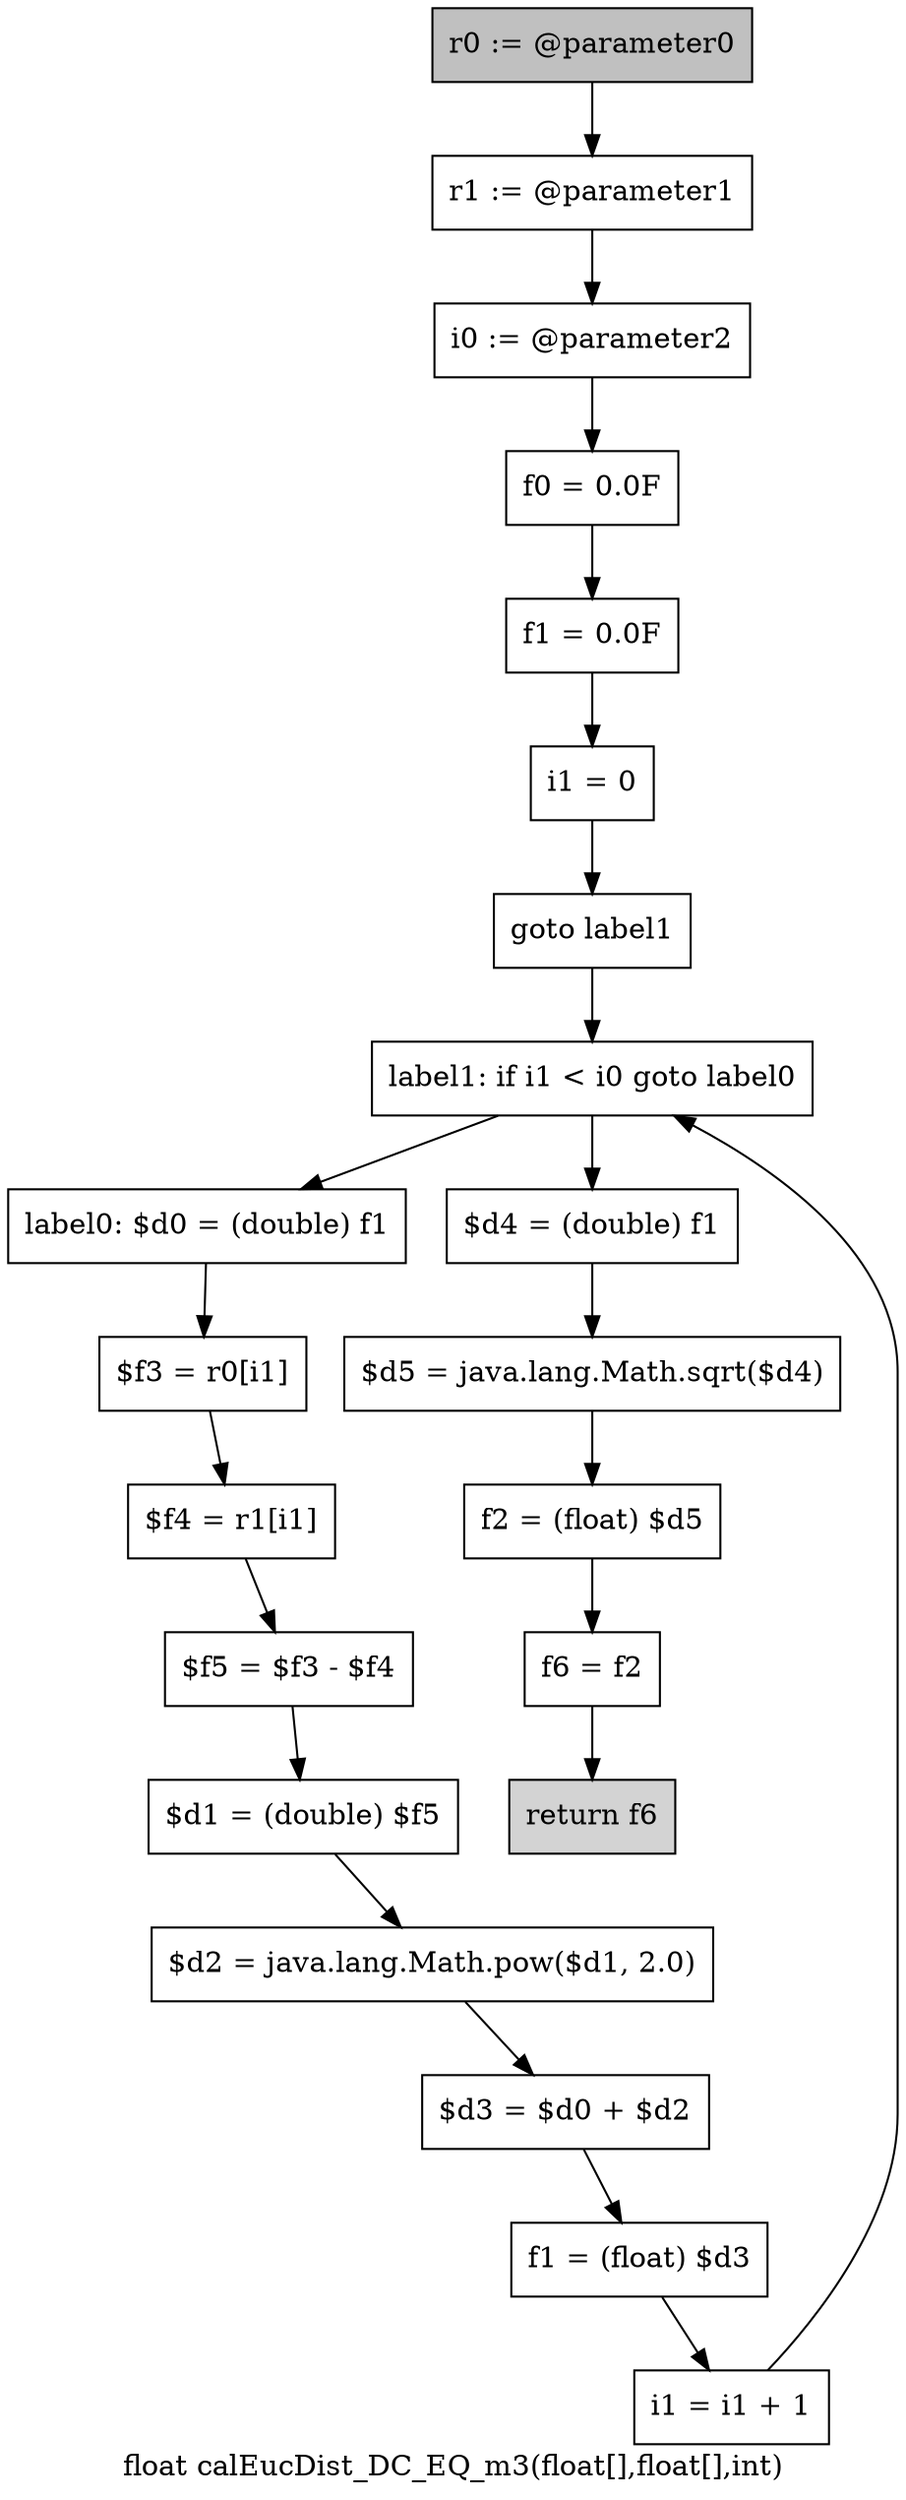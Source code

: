 digraph "float calEucDist_DC_EQ_m3(float[],float[],int)" {
    label="float calEucDist_DC_EQ_m3(float[],float[],int)";
    node [shape=box];
    "0" [style=filled,fillcolor=gray,label="r0 := @parameter0",];
    "1" [label="r1 := @parameter1",];
    "0"->"1";
    "2" [label="i0 := @parameter2",];
    "1"->"2";
    "3" [label="f0 = 0.0F",];
    "2"->"3";
    "4" [label="f1 = 0.0F",];
    "3"->"4";
    "5" [label="i1 = 0",];
    "4"->"5";
    "6" [label="goto label1",];
    "5"->"6";
    "16" [label="label1: if i1 < i0 goto label0",];
    "6"->"16";
    "7" [label="label0: $d0 = (double) f1",];
    "8" [label="$f3 = r0[i1]",];
    "7"->"8";
    "9" [label="$f4 = r1[i1]",];
    "8"->"9";
    "10" [label="$f5 = $f3 - $f4",];
    "9"->"10";
    "11" [label="$d1 = (double) $f5",];
    "10"->"11";
    "12" [label="$d2 = java.lang.Math.pow($d1, 2.0)",];
    "11"->"12";
    "13" [label="$d3 = $d0 + $d2",];
    "12"->"13";
    "14" [label="f1 = (float) $d3",];
    "13"->"14";
    "15" [label="i1 = i1 + 1",];
    "14"->"15";
    "15"->"16";
    "16"->"7";
    "17" [label="$d4 = (double) f1",];
    "16"->"17";
    "18" [label="$d5 = java.lang.Math.sqrt($d4)",];
    "17"->"18";
    "19" [label="f2 = (float) $d5",];
    "18"->"19";
    "20" [label="f6 = f2",];
    "19"->"20";
    "21" [style=filled,fillcolor=lightgray,label="return f6",];
    "20"->"21";
}
